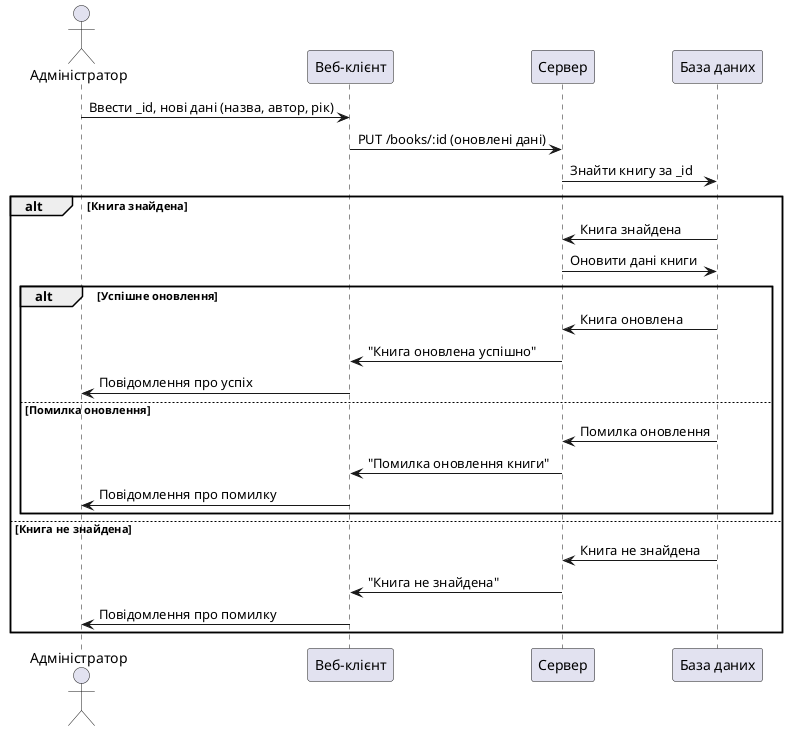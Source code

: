 @startuml
actor Адміністратор
participant "Веб-клієнт" as UI
participant "Сервер" as Server
participant "База даних" as DB

Адміністратор -> UI: Ввести _id, нові дані (назва, автор, рік)
UI -> Server: PUT /books/:id (оновлені дані)
Server -> DB: Знайти книгу за _id
alt Книга знайдена
    DB -> Server: Книга знайдена
    Server -> DB: Оновити дані книги
    alt Успішне оновлення
        DB -> Server: Книга оновлена
        Server -> UI: "Книга оновлена успішно"
        UI -> Адміністратор: Повідомлення про успіх
    else Помилка оновлення
        DB -> Server: Помилка оновлення
        Server -> UI: "Помилка оновлення книги"
        UI -> Адміністратор: Повідомлення про помилку
    end
else Книга не знайдена
    DB -> Server: Книга не знайдена
    Server -> UI: "Книга не знайдена"
    UI -> Адміністратор: Повідомлення про помилку
end
@enduml
